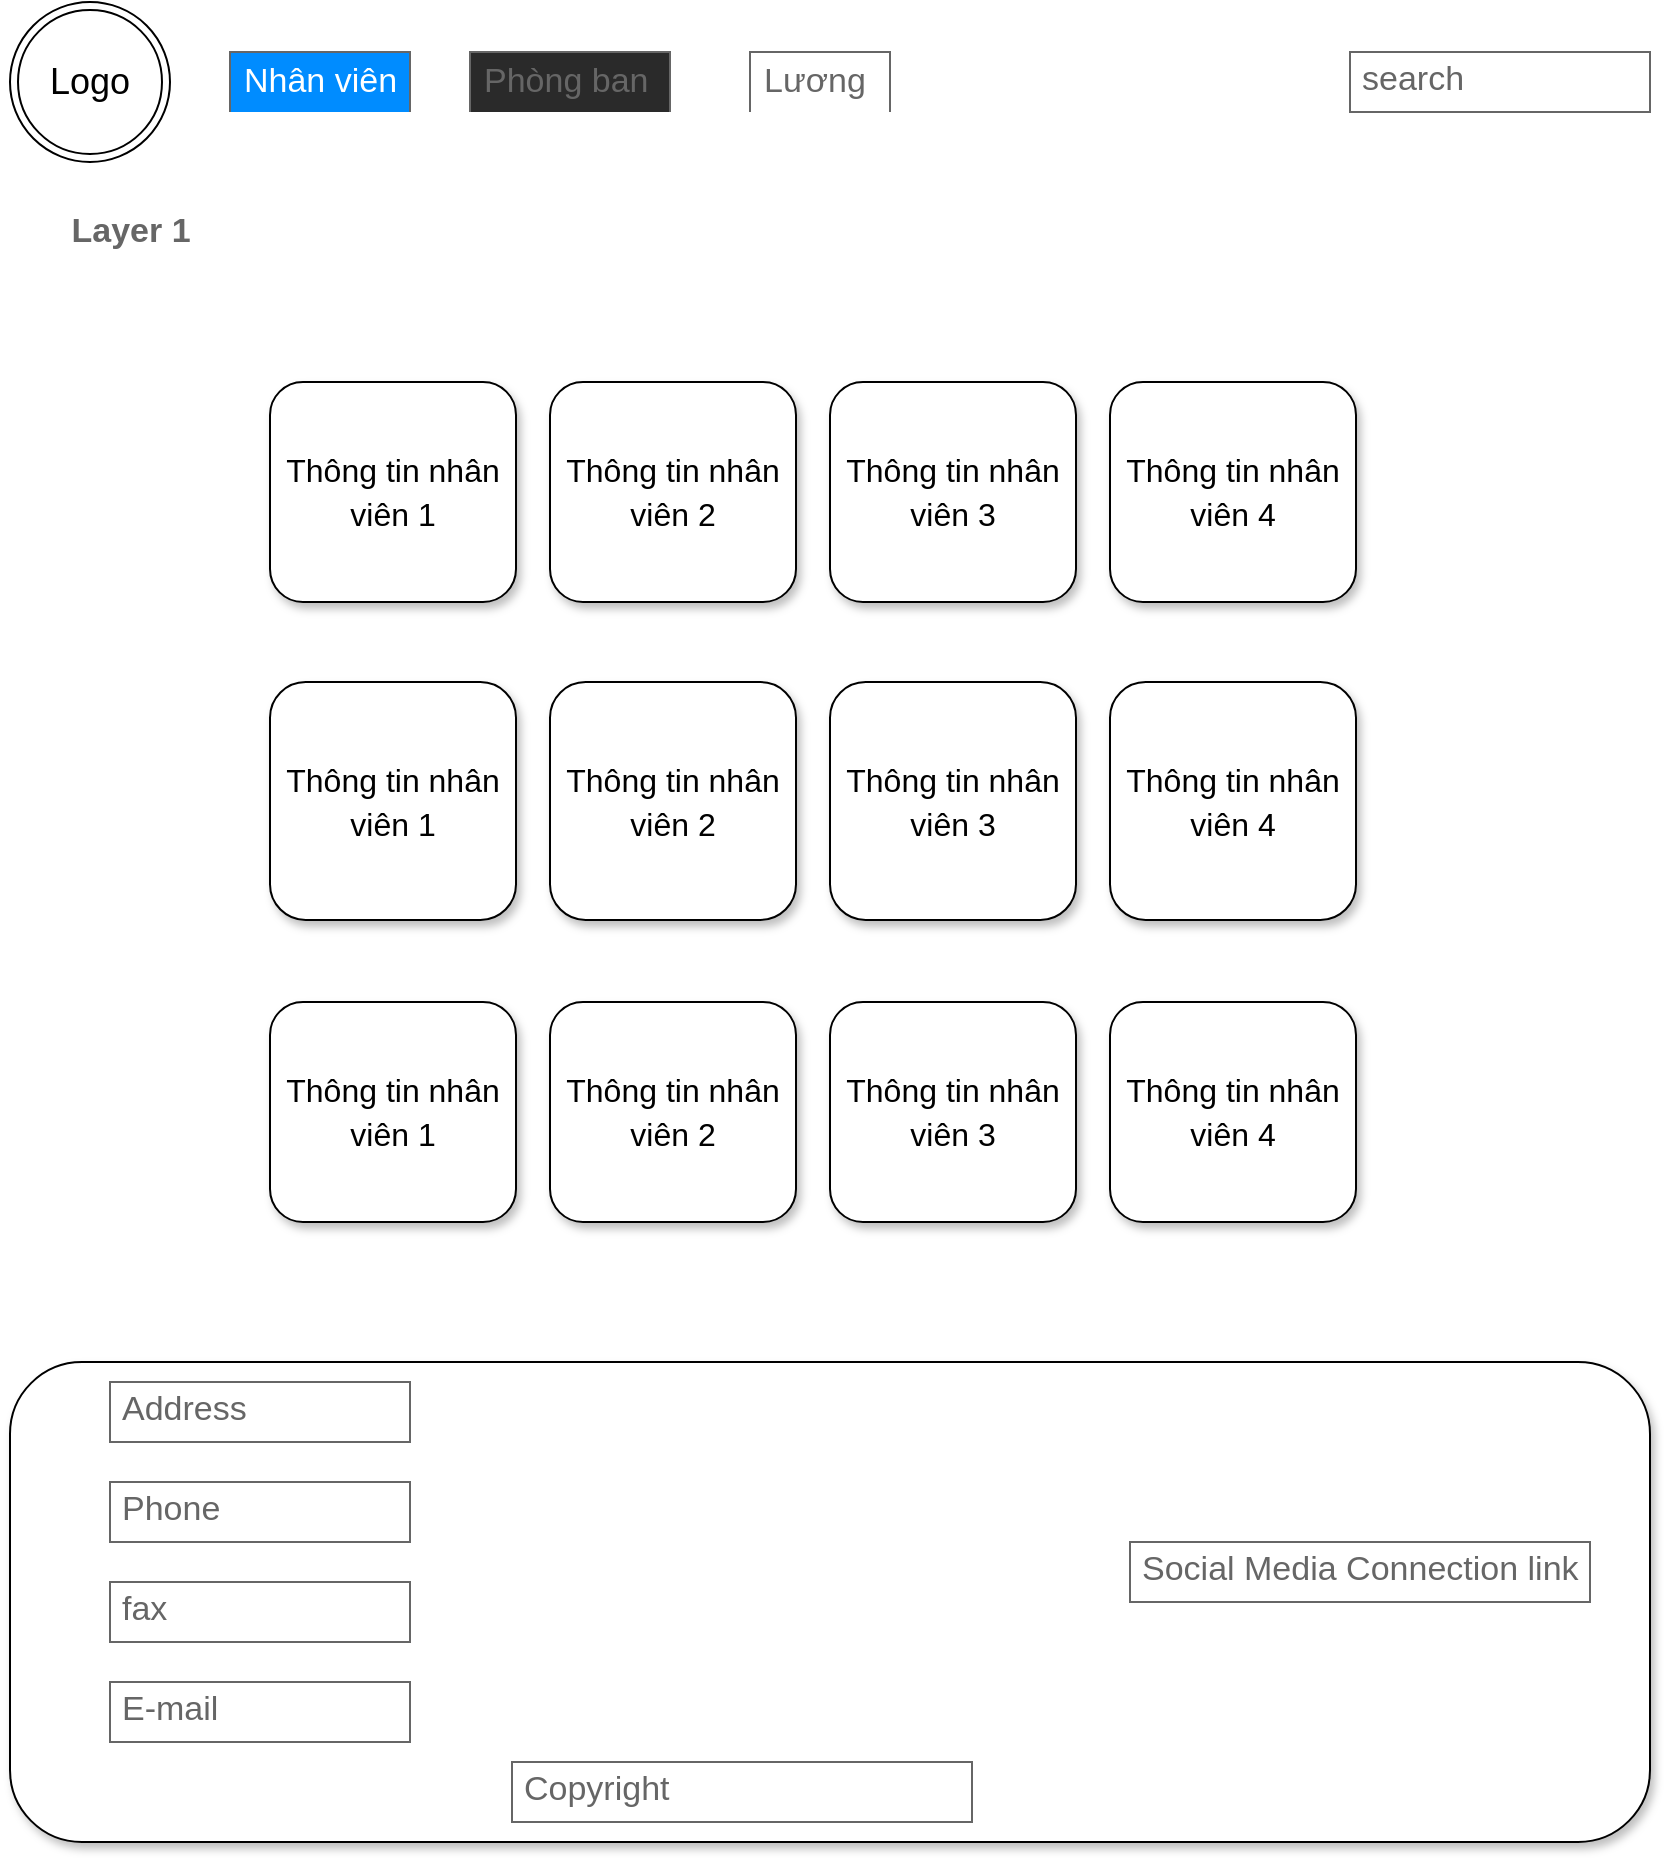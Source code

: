 <mxfile>
    <diagram id="IRkSX6X0YVcaBr5EC7AD" name="Page-1">
        <mxGraphModel dx="977" dy="470" grid="1" gridSize="10" guides="1" tooltips="1" connect="1" arrows="1" fold="1" page="1" pageScale="1" pageWidth="850" pageHeight="1100" math="0" shadow="0">
            <root>
                <mxCell id="0"/>
                <mxCell id="1" parent="0"/>
                <mxCell id="3" value="&lt;font style=&quot;font-size: 18px&quot;&gt;Logo&lt;/font&gt;" style="ellipse;shape=doubleEllipse;whiteSpace=wrap;html=1;aspect=fixed;" parent="1" vertex="1">
                    <mxGeometry x="20" y="30" width="80" height="80" as="geometry"/>
                </mxCell>
                <mxCell id="11" value="Layer 1" style="strokeWidth=1;shadow=0;dashed=0;align=center;html=1;shape=mxgraph.mockup.navigation.anchor;fontSize=17;fontColor=#666666;fontStyle=1;" parent="1" vertex="1">
                    <mxGeometry x="50" y="130" width="60" height="30" as="geometry"/>
                </mxCell>
                <mxCell id="18" value="search" style="strokeWidth=1;shadow=0;dashed=0;align=center;html=1;shape=mxgraph.mockup.text.textBox;fontColor=#666666;align=left;fontSize=17;spacingLeft=4;spacingTop=-3;strokeColor=#666666;mainText=" parent="1" vertex="1">
                    <mxGeometry x="690" y="55" width="150" height="30" as="geometry"/>
                </mxCell>
                <mxCell id="19" value="&lt;font size=&quot;3&quot;&gt;Thông tin nhân viên 1&lt;/font&gt;" style="rounded=1;whiteSpace=wrap;html=1;fontSize=18;shadow=1;" parent="1" vertex="1">
                    <mxGeometry x="150" y="220" width="123" height="110" as="geometry"/>
                </mxCell>
                <mxCell id="20" value="&lt;font size=&quot;3&quot;&gt;Thông tin nhân viên 2&lt;/font&gt;" style="rounded=1;whiteSpace=wrap;html=1;fontSize=18;shadow=1;" parent="1" vertex="1">
                    <mxGeometry x="290" y="220" width="123" height="110" as="geometry"/>
                </mxCell>
                <mxCell id="21" value="&lt;font size=&quot;3&quot;&gt;Thông tin nhân viên 3&lt;/font&gt;" style="rounded=1;whiteSpace=wrap;html=1;fontSize=18;shadow=1;" parent="1" vertex="1">
                    <mxGeometry x="430" y="220" width="123" height="110" as="geometry"/>
                </mxCell>
                <mxCell id="22" value="&lt;font size=&quot;3&quot;&gt;Thông tin nhân viên 4&lt;/font&gt;" style="rounded=1;whiteSpace=wrap;html=1;fontSize=18;shadow=1;" parent="1" vertex="1">
                    <mxGeometry x="570" y="220" width="123" height="110" as="geometry"/>
                </mxCell>
                <mxCell id="23" value="&lt;font size=&quot;3&quot;&gt;Thông tin nhân viên 1&lt;/font&gt;" style="rounded=1;whiteSpace=wrap;html=1;fontSize=18;shadow=1;" parent="1" vertex="1">
                    <mxGeometry x="150" y="370" width="123" height="119" as="geometry"/>
                </mxCell>
                <mxCell id="24" value="&lt;font size=&quot;3&quot;&gt;Thông tin nhân viên 2&lt;/font&gt;" style="rounded=1;whiteSpace=wrap;html=1;fontSize=18;shadow=1;" parent="1" vertex="1">
                    <mxGeometry x="290" y="370" width="123" height="119" as="geometry"/>
                </mxCell>
                <mxCell id="25" value="&lt;font size=&quot;3&quot;&gt;Thông tin nhân viên 3&lt;/font&gt;" style="rounded=1;whiteSpace=wrap;html=1;fontSize=18;shadow=1;" parent="1" vertex="1">
                    <mxGeometry x="430" y="370" width="123" height="119" as="geometry"/>
                </mxCell>
                <mxCell id="26" value="&lt;font size=&quot;3&quot;&gt;Thông tin nhân viên 4&lt;/font&gt;" style="rounded=1;whiteSpace=wrap;html=1;fontSize=18;shadow=1;" parent="1" vertex="1">
                    <mxGeometry x="570" y="370" width="123" height="119" as="geometry"/>
                </mxCell>
                <mxCell id="27" value="&lt;font size=&quot;3&quot;&gt;Thông tin nhân viên 1&lt;/font&gt;" style="rounded=1;whiteSpace=wrap;html=1;fontSize=18;shadow=1;" parent="1" vertex="1">
                    <mxGeometry x="150" y="530" width="123" height="110" as="geometry"/>
                </mxCell>
                <mxCell id="28" value="&lt;font size=&quot;3&quot;&gt;Thông tin nhân viên 2&lt;/font&gt;" style="rounded=1;whiteSpace=wrap;html=1;fontSize=18;shadow=1;" parent="1" vertex="1">
                    <mxGeometry x="290" y="530" width="123" height="110" as="geometry"/>
                </mxCell>
                <mxCell id="29" value="&lt;font size=&quot;3&quot;&gt;Thông tin nhân viên 3&lt;/font&gt;" style="rounded=1;whiteSpace=wrap;html=1;fontSize=18;shadow=1;" parent="1" vertex="1">
                    <mxGeometry x="430" y="530" width="123" height="110" as="geometry"/>
                </mxCell>
                <mxCell id="30" value="&lt;font size=&quot;3&quot;&gt;Thông tin nhân viên 4&lt;/font&gt;" style="rounded=1;whiteSpace=wrap;html=1;fontSize=18;shadow=1;" parent="1" vertex="1">
                    <mxGeometry x="570" y="530" width="123" height="110" as="geometry"/>
                </mxCell>
                <mxCell id="41" value="Nhân viên" style="strokeWidth=1;shadow=0;dashed=0;align=center;html=1;shape=mxgraph.mockup.forms.uRect;fontSize=17;fontColor=#FFFFFF;align=left;spacingLeft=5;strokeColor=#666666;fillColor=#008CFF;" vertex="1" parent="1">
                    <mxGeometry x="130" y="55" width="90" height="30" as="geometry"/>
                </mxCell>
                <mxCell id="42" value="Phòng ban" style="strokeWidth=1;shadow=0;dashed=0;align=center;html=1;shape=mxgraph.mockup.forms.uRect;fontSize=17;fontColor=#666666;align=left;spacingLeft=5;strokeColor=#666666;fillColor=#2A2A2A;" vertex="1" parent="1">
                    <mxGeometry x="250" y="55" width="100" height="30" as="geometry"/>
                </mxCell>
                <mxCell id="43" value="Lương" style="strokeWidth=1;shadow=0;dashed=0;align=center;html=1;shape=mxgraph.mockup.forms.uRect;fontSize=17;fontColor=#666666;align=left;spacingLeft=5;strokeColor=#666666;" vertex="1" parent="1">
                    <mxGeometry x="390" y="55" width="70" height="30" as="geometry"/>
                </mxCell>
                <mxCell id="44" value="" style="rounded=1;whiteSpace=wrap;html=1;shadow=1;align=left;" vertex="1" parent="1">
                    <mxGeometry x="20" y="710" width="820" height="240" as="geometry"/>
                </mxCell>
                <mxCell id="46" value="Address" style="strokeWidth=1;shadow=0;dashed=0;align=center;html=1;shape=mxgraph.mockup.text.textBox;fontColor=#666666;align=left;fontSize=17;spacingLeft=4;spacingTop=-3;strokeColor=#666666;mainText=" vertex="1" parent="1">
                    <mxGeometry x="70" y="720" width="150" height="30" as="geometry"/>
                </mxCell>
                <mxCell id="47" value="Phone" style="strokeWidth=1;shadow=0;dashed=0;align=center;html=1;shape=mxgraph.mockup.text.textBox;fontColor=#666666;align=left;fontSize=17;spacingLeft=4;spacingTop=-3;strokeColor=#666666;mainText=" vertex="1" parent="1">
                    <mxGeometry x="70" y="770" width="150" height="30" as="geometry"/>
                </mxCell>
                <mxCell id="48" value="fax" style="strokeWidth=1;shadow=0;dashed=0;align=center;html=1;shape=mxgraph.mockup.text.textBox;fontColor=#666666;align=left;fontSize=17;spacingLeft=4;spacingTop=-3;strokeColor=#666666;mainText=" vertex="1" parent="1">
                    <mxGeometry x="70" y="820" width="150" height="30" as="geometry"/>
                </mxCell>
                <mxCell id="49" value="E-mail" style="strokeWidth=1;shadow=0;dashed=0;align=center;html=1;shape=mxgraph.mockup.text.textBox;fontColor=#666666;align=left;fontSize=17;spacingLeft=4;spacingTop=-3;strokeColor=#666666;mainText=" vertex="1" parent="1">
                    <mxGeometry x="70" y="870" width="150" height="30" as="geometry"/>
                </mxCell>
                <mxCell id="50" value="Social Media Connection link" style="strokeWidth=1;shadow=0;dashed=0;align=center;html=1;shape=mxgraph.mockup.text.textBox;fontColor=#666666;align=left;fontSize=17;spacingLeft=4;spacingTop=-3;strokeColor=#666666;mainText=" vertex="1" parent="1">
                    <mxGeometry x="580" y="800" width="230" height="30" as="geometry"/>
                </mxCell>
                <mxCell id="51" value="Copyright" style="strokeWidth=1;shadow=0;dashed=0;align=center;html=1;shape=mxgraph.mockup.text.textBox;fontColor=#666666;align=left;fontSize=17;spacingLeft=4;spacingTop=-3;strokeColor=#666666;mainText=" vertex="1" parent="1">
                    <mxGeometry x="271" y="910" width="230" height="30" as="geometry"/>
                </mxCell>
            </root>
        </mxGraphModel>
    </diagram>
    <diagram id="MnFbvv2JnKAPpsol9NiM" name="Page-2">
        <mxGraphModel dx="977" dy="470" grid="1" gridSize="10" guides="1" tooltips="1" connect="1" arrows="1" fold="1" page="1" pageScale="1" pageWidth="850" pageHeight="1100" math="0" shadow="0">
            <root>
                <mxCell id="FQErNLxNo2twsm63ayQb-0"/>
                <mxCell id="FQErNLxNo2twsm63ayQb-1" parent="FQErNLxNo2twsm63ayQb-0"/>
                <mxCell id="3SDaobRahQC4BxRN5lst-0" value="&lt;font style=&quot;font-size: 18px&quot;&gt;Logo&lt;/font&gt;" style="ellipse;shape=doubleEllipse;whiteSpace=wrap;html=1;aspect=fixed;" vertex="1" parent="FQErNLxNo2twsm63ayQb-1">
                    <mxGeometry x="20" y="30" width="80" height="80" as="geometry"/>
                </mxCell>
                <mxCell id="3SDaobRahQC4BxRN5lst-8" value="search" style="strokeWidth=1;shadow=0;dashed=0;align=center;html=1;shape=mxgraph.mockup.text.textBox;fontColor=#666666;align=left;fontSize=17;spacingLeft=4;spacingTop=-3;strokeColor=#666666;mainText=" vertex="1" parent="FQErNLxNo2twsm63ayQb-1">
                    <mxGeometry x="680" y="55" width="150" height="30" as="geometry"/>
                </mxCell>
                <mxCell id="3SDaobRahQC4BxRN5lst-21" value="Nhân viên" style="strokeWidth=1;shadow=0;dashed=0;align=center;html=1;shape=mxgraph.mockup.forms.uRect;fontSize=17;fontColor=#666666;align=left;spacingLeft=5;strokeColor=#666666;" vertex="1" parent="FQErNLxNo2twsm63ayQb-1">
                    <mxGeometry x="130" y="55" width="90" height="30" as="geometry"/>
                </mxCell>
                <mxCell id="3SDaobRahQC4BxRN5lst-22" value="Phòng ban" style="strokeWidth=1;shadow=0;dashed=0;align=center;html=1;shape=mxgraph.mockup.forms.uRect;fontSize=17;fontColor=#ffffff;align=left;spacingLeft=5;strokeColor=#008cff;fillColor=#008CFF;" vertex="1" parent="FQErNLxNo2twsm63ayQb-1">
                    <mxGeometry x="250" y="55" width="100" height="30" as="geometry"/>
                </mxCell>
                <mxCell id="3SDaobRahQC4BxRN5lst-23" value="Lương" style="strokeWidth=1;shadow=0;dashed=0;align=center;html=1;shape=mxgraph.mockup.forms.uRect;fontSize=17;fontColor=#666666;align=left;spacingLeft=5;strokeColor=#666666;" vertex="1" parent="FQErNLxNo2twsm63ayQb-1">
                    <mxGeometry x="390" y="55" width="70" height="30" as="geometry"/>
                </mxCell>
                <mxCell id="3SDaobRahQC4BxRN5lst-24" value="" style="rounded=1;whiteSpace=wrap;html=1;shadow=1;align=left;" vertex="1" parent="FQErNLxNo2twsm63ayQb-1">
                    <mxGeometry x="20" y="490" width="820" height="240" as="geometry"/>
                </mxCell>
                <mxCell id="3SDaobRahQC4BxRN5lst-25" value="Address" style="strokeWidth=1;shadow=0;dashed=0;align=center;html=1;shape=mxgraph.mockup.text.textBox;fontColor=#666666;align=left;fontSize=17;spacingLeft=4;spacingTop=-3;strokeColor=#666666;mainText=" vertex="1" parent="FQErNLxNo2twsm63ayQb-1">
                    <mxGeometry x="70" y="500" width="150" height="30" as="geometry"/>
                </mxCell>
                <mxCell id="3SDaobRahQC4BxRN5lst-26" value="Phone" style="strokeWidth=1;shadow=0;dashed=0;align=center;html=1;shape=mxgraph.mockup.text.textBox;fontColor=#666666;align=left;fontSize=17;spacingLeft=4;spacingTop=-3;strokeColor=#666666;mainText=" vertex="1" parent="FQErNLxNo2twsm63ayQb-1">
                    <mxGeometry x="70" y="550" width="150" height="30" as="geometry"/>
                </mxCell>
                <mxCell id="3SDaobRahQC4BxRN5lst-27" value="fax" style="strokeWidth=1;shadow=0;dashed=0;align=center;html=1;shape=mxgraph.mockup.text.textBox;fontColor=#666666;align=left;fontSize=17;spacingLeft=4;spacingTop=-3;strokeColor=#666666;mainText=" vertex="1" parent="FQErNLxNo2twsm63ayQb-1">
                    <mxGeometry x="70" y="600" width="150" height="30" as="geometry"/>
                </mxCell>
                <mxCell id="3SDaobRahQC4BxRN5lst-28" value="E-mail" style="strokeWidth=1;shadow=0;dashed=0;align=center;html=1;shape=mxgraph.mockup.text.textBox;fontColor=#666666;align=left;fontSize=17;spacingLeft=4;spacingTop=-3;strokeColor=#666666;mainText=" vertex="1" parent="FQErNLxNo2twsm63ayQb-1">
                    <mxGeometry x="70" y="650" width="150" height="30" as="geometry"/>
                </mxCell>
                <mxCell id="3SDaobRahQC4BxRN5lst-29" value="Social Media Connection link" style="strokeWidth=1;shadow=0;dashed=0;align=center;html=1;shape=mxgraph.mockup.text.textBox;fontColor=#666666;align=left;fontSize=17;spacingLeft=4;spacingTop=-3;strokeColor=#666666;mainText=" vertex="1" parent="FQErNLxNo2twsm63ayQb-1">
                    <mxGeometry x="550" y="580" width="230" height="30" as="geometry"/>
                </mxCell>
                <mxCell id="3SDaobRahQC4BxRN5lst-30" value="Copyright" style="strokeWidth=1;shadow=0;dashed=0;align=center;html=1;shape=mxgraph.mockup.text.textBox;fontColor=#666666;align=left;fontSize=17;spacingLeft=4;spacingTop=-3;strokeColor=#666666;mainText=" vertex="1" parent="FQErNLxNo2twsm63ayQb-1">
                    <mxGeometry x="261" y="690" width="230" height="30" as="geometry"/>
                </mxCell>
                <mxCell id="3SDaobRahQC4BxRN5lst-31" value="" style="rounded=0;whiteSpace=wrap;html=1;shadow=1;" vertex="1" parent="FQErNLxNo2twsm63ayQb-1">
                    <mxGeometry x="20" y="190" width="264" height="100" as="geometry"/>
                </mxCell>
                <mxCell id="3SDaobRahQC4BxRN5lst-32" value="" style="rounded=0;whiteSpace=wrap;html=1;shadow=1;" vertex="1" parent="FQErNLxNo2twsm63ayQb-1">
                    <mxGeometry x="300" y="190" width="264" height="100" as="geometry"/>
                </mxCell>
                <mxCell id="3SDaobRahQC4BxRN5lst-33" value="" style="rounded=0;whiteSpace=wrap;html=1;shadow=1;" vertex="1" parent="FQErNLxNo2twsm63ayQb-1">
                    <mxGeometry x="580" y="190" width="264" height="100" as="geometry"/>
                </mxCell>
                <mxCell id="3SDaobRahQC4BxRN5lst-34" value="" style="rounded=0;whiteSpace=wrap;html=1;shadow=1;" vertex="1" parent="FQErNLxNo2twsm63ayQb-1">
                    <mxGeometry x="20" y="320" width="264" height="100" as="geometry"/>
                </mxCell>
                <mxCell id="3SDaobRahQC4BxRN5lst-35" value="" style="rounded=0;whiteSpace=wrap;html=1;shadow=1;" vertex="1" parent="FQErNLxNo2twsm63ayQb-1">
                    <mxGeometry x="300" y="320" width="264" height="100" as="geometry"/>
                </mxCell>
                <mxCell id="3SDaobRahQC4BxRN5lst-36" value="Phòng Ban 1" style="strokeWidth=1;shadow=0;dashed=0;align=center;html=1;shape=mxgraph.mockup.text.textBox;fontColor=#666666;align=left;fontSize=17;spacingLeft=4;spacingTop=-3;strokeColor=#666666;mainText=" vertex="1" parent="FQErNLxNo2twsm63ayQb-1">
                    <mxGeometry x="30" y="200" width="150" height="30" as="geometry"/>
                </mxCell>
                <mxCell id="3SDaobRahQC4BxRN5lst-37" value="số lượng nhân viên" style="strokeWidth=1;shadow=0;dashed=0;align=center;html=1;shape=mxgraph.mockup.text.textBox;fontColor=#666666;align=left;fontSize=17;spacingLeft=4;spacingTop=-3;strokeColor=#666666;mainText=" vertex="1" parent="FQErNLxNo2twsm63ayQb-1">
                    <mxGeometry x="120" y="260" width="157" height="20" as="geometry"/>
                </mxCell>
                <mxCell id="3SDaobRahQC4BxRN5lst-38" value="Phòng Ban 2" style="strokeWidth=1;shadow=0;dashed=0;align=center;html=1;shape=mxgraph.mockup.text.textBox;fontColor=#666666;align=left;fontSize=17;spacingLeft=4;spacingTop=-3;strokeColor=#666666;mainText=" vertex="1" parent="FQErNLxNo2twsm63ayQb-1">
                    <mxGeometry x="310" y="200" width="150" height="30" as="geometry"/>
                </mxCell>
                <mxCell id="3SDaobRahQC4BxRN5lst-39" value="số lượng nhân viên" style="strokeWidth=1;shadow=0;dashed=0;align=center;html=1;shape=mxgraph.mockup.text.textBox;fontColor=#666666;align=left;fontSize=17;spacingLeft=4;spacingTop=-3;strokeColor=#666666;mainText=" vertex="1" parent="FQErNLxNo2twsm63ayQb-1">
                    <mxGeometry x="400" y="260" width="157" height="20" as="geometry"/>
                </mxCell>
                <mxCell id="3SDaobRahQC4BxRN5lst-40" value="Phòng Ban 3" style="strokeWidth=1;shadow=0;dashed=0;align=center;html=1;shape=mxgraph.mockup.text.textBox;fontColor=#666666;align=left;fontSize=17;spacingLeft=4;spacingTop=-3;strokeColor=#666666;mainText=" vertex="1" parent="FQErNLxNo2twsm63ayQb-1">
                    <mxGeometry x="590" y="200" width="150" height="30" as="geometry"/>
                </mxCell>
                <mxCell id="3SDaobRahQC4BxRN5lst-41" value="số lượng nhân viên" style="strokeWidth=1;shadow=0;dashed=0;align=center;html=1;shape=mxgraph.mockup.text.textBox;fontColor=#666666;align=left;fontSize=17;spacingLeft=4;spacingTop=-3;strokeColor=#666666;mainText=" vertex="1" parent="FQErNLxNo2twsm63ayQb-1">
                    <mxGeometry x="680" y="260" width="157" height="20" as="geometry"/>
                </mxCell>
                <mxCell id="3SDaobRahQC4BxRN5lst-42" value="Phòng Ban 4" style="strokeWidth=1;shadow=0;dashed=0;align=center;html=1;shape=mxgraph.mockup.text.textBox;fontColor=#666666;align=left;fontSize=17;spacingLeft=4;spacingTop=-3;strokeColor=#666666;mainText=" vertex="1" parent="FQErNLxNo2twsm63ayQb-1">
                    <mxGeometry x="30" y="330" width="150" height="30" as="geometry"/>
                </mxCell>
                <mxCell id="3SDaobRahQC4BxRN5lst-43" value="số lượng nhân viên" style="strokeWidth=1;shadow=0;dashed=0;align=center;html=1;shape=mxgraph.mockup.text.textBox;fontColor=#666666;align=left;fontSize=17;spacingLeft=4;spacingTop=-3;strokeColor=#666666;mainText=" vertex="1" parent="FQErNLxNo2twsm63ayQb-1">
                    <mxGeometry x="120" y="390" width="157" height="20" as="geometry"/>
                </mxCell>
                <mxCell id="3SDaobRahQC4BxRN5lst-44" value="Phòng Ban 5" style="strokeWidth=1;shadow=0;dashed=0;align=center;html=1;shape=mxgraph.mockup.text.textBox;fontColor=#666666;align=left;fontSize=17;spacingLeft=4;spacingTop=-3;strokeColor=#666666;mainText=" vertex="1" parent="FQErNLxNo2twsm63ayQb-1">
                    <mxGeometry x="310" y="330" width="150" height="30" as="geometry"/>
                </mxCell>
                <mxCell id="3SDaobRahQC4BxRN5lst-45" value="số lượng nhân viên" style="strokeWidth=1;shadow=0;dashed=0;align=center;html=1;shape=mxgraph.mockup.text.textBox;fontColor=#666666;align=left;fontSize=17;spacingLeft=4;spacingTop=-3;strokeColor=#666666;mainText=" vertex="1" parent="FQErNLxNo2twsm63ayQb-1">
                    <mxGeometry x="400" y="390" width="157" height="20" as="geometry"/>
                </mxCell>
            </root>
        </mxGraphModel>
    </diagram>
    <diagram id="wrO1b1brL6sHxW8nKKyQ" name="Page-3">
        <mxGraphModel dx="977" dy="470" grid="1" gridSize="10" guides="1" tooltips="1" connect="1" arrows="1" fold="1" page="1" pageScale="1" pageWidth="850" pageHeight="1100" math="0" shadow="0">
            <root>
                <mxCell id="JEeqjWMLO5QnLcT2el9e-0"/>
                <mxCell id="JEeqjWMLO5QnLcT2el9e-1" parent="JEeqjWMLO5QnLcT2el9e-0"/>
                <mxCell id="NixI-MegJ4piUHiEKuno-0" value="&lt;font style=&quot;font-size: 18px&quot;&gt;Logo&lt;/font&gt;" style="ellipse;shape=doubleEllipse;whiteSpace=wrap;html=1;aspect=fixed;" vertex="1" parent="JEeqjWMLO5QnLcT2el9e-1">
                    <mxGeometry x="20" y="30" width="80" height="80" as="geometry"/>
                </mxCell>
                <mxCell id="NixI-MegJ4piUHiEKuno-1" value="search" style="strokeWidth=1;shadow=0;dashed=0;align=center;html=1;shape=mxgraph.mockup.text.textBox;fontColor=#666666;align=left;fontSize=17;spacingLeft=4;spacingTop=-3;strokeColor=#666666;mainText=" vertex="1" parent="JEeqjWMLO5QnLcT2el9e-1">
                    <mxGeometry x="680" y="55" width="150" height="30" as="geometry"/>
                </mxCell>
                <mxCell id="NixI-MegJ4piUHiEKuno-2" value="Nhân viên" style="strokeWidth=1;shadow=0;dashed=0;align=center;html=1;shape=mxgraph.mockup.forms.uRect;fontSize=17;fontColor=#666666;align=left;spacingLeft=5;strokeColor=#666666;fillColor=#2A2A2A;" vertex="1" parent="JEeqjWMLO5QnLcT2el9e-1">
                    <mxGeometry x="130" y="55" width="90" height="30" as="geometry"/>
                </mxCell>
                <mxCell id="NixI-MegJ4piUHiEKuno-3" value="Phòng ban" style="strokeWidth=1;shadow=0;dashed=0;align=center;html=1;shape=mxgraph.mockup.forms.uRect;fontSize=17;fontColor=#666666;align=left;spacingLeft=5;strokeColor=#666666;fillColor=#2A2A2A;" vertex="1" parent="JEeqjWMLO5QnLcT2el9e-1">
                    <mxGeometry x="250" y="55" width="100" height="30" as="geometry"/>
                </mxCell>
                <mxCell id="NixI-MegJ4piUHiEKuno-4" value="Lương" style="strokeWidth=1;shadow=0;dashed=0;align=center;html=1;shape=mxgraph.mockup.forms.uRect;fontSize=17;fontColor=#FFFFFF;align=left;spacingLeft=5;strokeColor=#666666;fillColor=#008CFF;" vertex="1" parent="JEeqjWMLO5QnLcT2el9e-1">
                    <mxGeometry x="390" y="55" width="70" height="30" as="geometry"/>
                </mxCell>
                <mxCell id="NixI-MegJ4piUHiEKuno-5" value="" style="rounded=1;whiteSpace=wrap;html=1;shadow=1;align=left;" vertex="1" parent="JEeqjWMLO5QnLcT2el9e-1">
                    <mxGeometry x="20" y="850" width="820" height="240" as="geometry"/>
                </mxCell>
                <mxCell id="NixI-MegJ4piUHiEKuno-6" value="Address" style="strokeWidth=1;shadow=0;dashed=0;align=center;html=1;shape=mxgraph.mockup.text.textBox;fontColor=#666666;align=left;fontSize=17;spacingLeft=4;spacingTop=-3;strokeColor=#666666;mainText=" vertex="1" parent="JEeqjWMLO5QnLcT2el9e-1">
                    <mxGeometry x="70" y="860" width="150" height="30" as="geometry"/>
                </mxCell>
                <mxCell id="NixI-MegJ4piUHiEKuno-7" value="Phone" style="strokeWidth=1;shadow=0;dashed=0;align=center;html=1;shape=mxgraph.mockup.text.textBox;fontColor=#666666;align=left;fontSize=17;spacingLeft=4;spacingTop=-3;strokeColor=#666666;mainText=" vertex="1" parent="JEeqjWMLO5QnLcT2el9e-1">
                    <mxGeometry x="70" y="910" width="150" height="30" as="geometry"/>
                </mxCell>
                <mxCell id="NixI-MegJ4piUHiEKuno-8" value="fax" style="strokeWidth=1;shadow=0;dashed=0;align=center;html=1;shape=mxgraph.mockup.text.textBox;fontColor=#666666;align=left;fontSize=17;spacingLeft=4;spacingTop=-3;strokeColor=#666666;mainText=" vertex="1" parent="JEeqjWMLO5QnLcT2el9e-1">
                    <mxGeometry x="70" y="960" width="150" height="30" as="geometry"/>
                </mxCell>
                <mxCell id="NixI-MegJ4piUHiEKuno-9" value="E-mail" style="strokeWidth=1;shadow=0;dashed=0;align=center;html=1;shape=mxgraph.mockup.text.textBox;fontColor=#666666;align=left;fontSize=17;spacingLeft=4;spacingTop=-3;strokeColor=#666666;mainText=" vertex="1" parent="JEeqjWMLO5QnLcT2el9e-1">
                    <mxGeometry x="70" y="1010" width="150" height="30" as="geometry"/>
                </mxCell>
                <mxCell id="NixI-MegJ4piUHiEKuno-10" value="Social Media Connection link" style="strokeWidth=1;shadow=0;dashed=0;align=center;html=1;shape=mxgraph.mockup.text.textBox;fontColor=#666666;align=left;fontSize=17;spacingLeft=4;spacingTop=-3;strokeColor=#666666;mainText=" vertex="1" parent="JEeqjWMLO5QnLcT2el9e-1">
                    <mxGeometry x="550" y="940" width="230" height="30" as="geometry"/>
                </mxCell>
                <mxCell id="NixI-MegJ4piUHiEKuno-11" value="Copyright" style="strokeWidth=1;shadow=0;dashed=0;align=center;html=1;shape=mxgraph.mockup.text.textBox;fontColor=#666666;align=left;fontSize=17;spacingLeft=4;spacingTop=-3;strokeColor=#666666;mainText=" vertex="1" parent="JEeqjWMLO5QnLcT2el9e-1">
                    <mxGeometry x="261" y="1050" width="230" height="30" as="geometry"/>
                </mxCell>
                <mxCell id="NixI-MegJ4piUHiEKuno-29" value="" style="rounded=0;whiteSpace=wrap;html=1;shadow=1;fontColor=#FFFFFF;strokeColor=#FFFFFF;fillColor=none;" vertex="1" parent="JEeqjWMLO5QnLcT2el9e-1">
                    <mxGeometry x="60" y="190" width="220" height="280" as="geometry"/>
                </mxCell>
                <mxCell id="NixI-MegJ4piUHiEKuno-30" value="Tên NV 1" style="strokeWidth=1;shadow=0;dashed=0;align=center;html=1;shape=mxgraph.mockup.text.textBox;fontColor=#FFFFFF;align=left;fontSize=17;spacingLeft=4;spacingTop=-3;strokeColor=#666666;mainText=;fillColor=none;" vertex="1" parent="JEeqjWMLO5QnLcT2el9e-1">
                    <mxGeometry x="100" y="210" width="150" height="30" as="geometry"/>
                </mxCell>
                <mxCell id="NixI-MegJ4piUHiEKuno-31" value="Mã NV" style="strokeWidth=1;shadow=0;dashed=0;align=center;html=1;shape=mxgraph.mockup.text.textBox;fontColor=#FFFFFF;align=left;fontSize=17;spacingLeft=4;spacingTop=-3;strokeColor=#666666;mainText=;fillColor=none;" vertex="1" parent="JEeqjWMLO5QnLcT2el9e-1">
                    <mxGeometry x="100" y="260" width="150" height="30" as="geometry"/>
                </mxCell>
                <mxCell id="NixI-MegJ4piUHiEKuno-32" value="hệ số lương" style="strokeWidth=1;shadow=0;dashed=0;align=center;html=1;shape=mxgraph.mockup.text.textBox;fontColor=#FFFFFF;align=left;fontSize=17;spacingLeft=4;spacingTop=-3;strokeColor=#666666;mainText=;fillColor=none;" vertex="1" parent="JEeqjWMLO5QnLcT2el9e-1">
                    <mxGeometry x="100" y="310" width="150" height="30" as="geometry"/>
                </mxCell>
                <mxCell id="NixI-MegJ4piUHiEKuno-33" value="số giờ làm thêm" style="strokeWidth=1;shadow=0;dashed=0;align=center;html=1;shape=mxgraph.mockup.text.textBox;fontColor=#FFFFFF;align=left;fontSize=17;spacingLeft=4;spacingTop=-3;strokeColor=#666666;mainText=;fillColor=none;" vertex="1" parent="JEeqjWMLO5QnLcT2el9e-1">
                    <mxGeometry x="100" y="360" width="150" height="30" as="geometry"/>
                </mxCell>
                <mxCell id="NixI-MegJ4piUHiEKuno-34" value="" style="verticalLabelPosition=bottom;shadow=0;dashed=0;align=center;html=1;verticalAlign=top;strokeWidth=1;shape=mxgraph.mockup.markup.line;strokeColor=#999999;fontColor=#FFFFFF;fillColor=none;" vertex="1" parent="JEeqjWMLO5QnLcT2el9e-1">
                    <mxGeometry x="60" y="410" width="220" height="20" as="geometry"/>
                </mxCell>
                <mxCell id="NixI-MegJ4piUHiEKuno-35" value="Lương" style="strokeWidth=1;shadow=0;dashed=0;align=center;html=1;shape=mxgraph.mockup.text.textBox;fontColor=#FFFFFF;align=left;fontSize=17;spacingLeft=4;spacingTop=-3;strokeColor=#666666;mainText=;fillColor=none;" vertex="1" parent="JEeqjWMLO5QnLcT2el9e-1">
                    <mxGeometry x="100" y="430" width="150" height="30" as="geometry"/>
                </mxCell>
                <mxCell id="NixI-MegJ4piUHiEKuno-36" value="" style="rounded=0;whiteSpace=wrap;html=1;shadow=1;fontColor=#FFFFFF;strokeColor=#FFFFFF;fillColor=none;" vertex="1" parent="JEeqjWMLO5QnLcT2el9e-1">
                    <mxGeometry x="320" y="190" width="220" height="280" as="geometry"/>
                </mxCell>
                <mxCell id="NixI-MegJ4piUHiEKuno-37" value="Tên NV 1" style="strokeWidth=1;shadow=0;dashed=0;align=center;html=1;shape=mxgraph.mockup.text.textBox;fontColor=#FFFFFF;align=left;fontSize=17;spacingLeft=4;spacingTop=-3;strokeColor=#666666;mainText=;fillColor=none;" vertex="1" parent="JEeqjWMLO5QnLcT2el9e-1">
                    <mxGeometry x="360" y="210" width="150" height="30" as="geometry"/>
                </mxCell>
                <mxCell id="NixI-MegJ4piUHiEKuno-38" value="Mã NV" style="strokeWidth=1;shadow=0;dashed=0;align=center;html=1;shape=mxgraph.mockup.text.textBox;fontColor=#FFFFFF;align=left;fontSize=17;spacingLeft=4;spacingTop=-3;strokeColor=#666666;mainText=;fillColor=none;" vertex="1" parent="JEeqjWMLO5QnLcT2el9e-1">
                    <mxGeometry x="360" y="260" width="150" height="30" as="geometry"/>
                </mxCell>
                <mxCell id="NixI-MegJ4piUHiEKuno-39" value="hệ số lương" style="strokeWidth=1;shadow=0;dashed=0;align=center;html=1;shape=mxgraph.mockup.text.textBox;fontColor=#FFFFFF;align=left;fontSize=17;spacingLeft=4;spacingTop=-3;strokeColor=#666666;mainText=;fillColor=none;" vertex="1" parent="JEeqjWMLO5QnLcT2el9e-1">
                    <mxGeometry x="360" y="310" width="150" height="30" as="geometry"/>
                </mxCell>
                <mxCell id="NixI-MegJ4piUHiEKuno-40" value="số giờ làm thêm" style="strokeWidth=1;shadow=0;dashed=0;align=center;html=1;shape=mxgraph.mockup.text.textBox;fontColor=#FFFFFF;align=left;fontSize=17;spacingLeft=4;spacingTop=-3;strokeColor=#666666;mainText=;fillColor=none;" vertex="1" parent="JEeqjWMLO5QnLcT2el9e-1">
                    <mxGeometry x="360" y="360" width="150" height="30" as="geometry"/>
                </mxCell>
                <mxCell id="NixI-MegJ4piUHiEKuno-41" value="" style="verticalLabelPosition=bottom;shadow=0;dashed=0;align=center;html=1;verticalAlign=top;strokeWidth=1;shape=mxgraph.mockup.markup.line;strokeColor=#999999;fontColor=#FFFFFF;fillColor=none;" vertex="1" parent="JEeqjWMLO5QnLcT2el9e-1">
                    <mxGeometry x="320" y="410" width="220" height="20" as="geometry"/>
                </mxCell>
                <mxCell id="NixI-MegJ4piUHiEKuno-42" value="Lương" style="strokeWidth=1;shadow=0;dashed=0;align=center;html=1;shape=mxgraph.mockup.text.textBox;fontColor=#FFFFFF;align=left;fontSize=17;spacingLeft=4;spacingTop=-3;strokeColor=#666666;mainText=;fillColor=none;" vertex="1" parent="JEeqjWMLO5QnLcT2el9e-1">
                    <mxGeometry x="360" y="430" width="150" height="30" as="geometry"/>
                </mxCell>
                <mxCell id="NixI-MegJ4piUHiEKuno-43" value="" style="rounded=0;whiteSpace=wrap;html=1;shadow=1;fontColor=#FFFFFF;strokeColor=#FFFFFF;fillColor=none;" vertex="1" parent="JEeqjWMLO5QnLcT2el9e-1">
                    <mxGeometry x="580" y="190" width="220" height="280" as="geometry"/>
                </mxCell>
                <mxCell id="NixI-MegJ4piUHiEKuno-44" value="Tên NV 1" style="strokeWidth=1;shadow=0;dashed=0;align=center;html=1;shape=mxgraph.mockup.text.textBox;fontColor=#FFFFFF;align=left;fontSize=17;spacingLeft=4;spacingTop=-3;strokeColor=#666666;mainText=;fillColor=none;" vertex="1" parent="JEeqjWMLO5QnLcT2el9e-1">
                    <mxGeometry x="620" y="210" width="150" height="30" as="geometry"/>
                </mxCell>
                <mxCell id="NixI-MegJ4piUHiEKuno-45" value="Mã NV" style="strokeWidth=1;shadow=0;dashed=0;align=center;html=1;shape=mxgraph.mockup.text.textBox;fontColor=#FFFFFF;align=left;fontSize=17;spacingLeft=4;spacingTop=-3;strokeColor=#666666;mainText=;fillColor=none;" vertex="1" parent="JEeqjWMLO5QnLcT2el9e-1">
                    <mxGeometry x="620" y="260" width="150" height="30" as="geometry"/>
                </mxCell>
                <mxCell id="NixI-MegJ4piUHiEKuno-46" value="hệ số lương" style="strokeWidth=1;shadow=0;dashed=0;align=center;html=1;shape=mxgraph.mockup.text.textBox;fontColor=#FFFFFF;align=left;fontSize=17;spacingLeft=4;spacingTop=-3;strokeColor=#666666;mainText=;fillColor=none;" vertex="1" parent="JEeqjWMLO5QnLcT2el9e-1">
                    <mxGeometry x="620" y="310" width="150" height="30" as="geometry"/>
                </mxCell>
                <mxCell id="NixI-MegJ4piUHiEKuno-47" value="số giờ làm thêm" style="strokeWidth=1;shadow=0;dashed=0;align=center;html=1;shape=mxgraph.mockup.text.textBox;fontColor=#FFFFFF;align=left;fontSize=17;spacingLeft=4;spacingTop=-3;strokeColor=#666666;mainText=;fillColor=none;" vertex="1" parent="JEeqjWMLO5QnLcT2el9e-1">
                    <mxGeometry x="620" y="360" width="150" height="30" as="geometry"/>
                </mxCell>
                <mxCell id="NixI-MegJ4piUHiEKuno-48" value="" style="verticalLabelPosition=bottom;shadow=0;dashed=0;align=center;html=1;verticalAlign=top;strokeWidth=1;shape=mxgraph.mockup.markup.line;strokeColor=#999999;fontColor=#FFFFFF;fillColor=none;" vertex="1" parent="JEeqjWMLO5QnLcT2el9e-1">
                    <mxGeometry x="580" y="410" width="220" height="20" as="geometry"/>
                </mxCell>
                <mxCell id="NixI-MegJ4piUHiEKuno-49" value="Lương" style="strokeWidth=1;shadow=0;dashed=0;align=center;html=1;shape=mxgraph.mockup.text.textBox;fontColor=#FFFFFF;align=left;fontSize=17;spacingLeft=4;spacingTop=-3;strokeColor=#666666;mainText=;fillColor=none;" vertex="1" parent="JEeqjWMLO5QnLcT2el9e-1">
                    <mxGeometry x="620" y="430" width="150" height="30" as="geometry"/>
                </mxCell>
                <mxCell id="NixI-MegJ4piUHiEKuno-50" value="" style="rounded=0;whiteSpace=wrap;html=1;shadow=1;fontColor=#FFFFFF;strokeColor=#FFFFFF;fillColor=none;" vertex="1" parent="JEeqjWMLO5QnLcT2el9e-1">
                    <mxGeometry x="60" y="510" width="220" height="280" as="geometry"/>
                </mxCell>
                <mxCell id="NixI-MegJ4piUHiEKuno-51" value="Tên NV 1" style="strokeWidth=1;shadow=0;dashed=0;align=center;html=1;shape=mxgraph.mockup.text.textBox;fontColor=#FFFFFF;align=left;fontSize=17;spacingLeft=4;spacingTop=-3;strokeColor=#666666;mainText=;fillColor=none;" vertex="1" parent="JEeqjWMLO5QnLcT2el9e-1">
                    <mxGeometry x="100" y="530" width="150" height="30" as="geometry"/>
                </mxCell>
                <mxCell id="NixI-MegJ4piUHiEKuno-52" value="Mã NV" style="strokeWidth=1;shadow=0;dashed=0;align=center;html=1;shape=mxgraph.mockup.text.textBox;fontColor=#FFFFFF;align=left;fontSize=17;spacingLeft=4;spacingTop=-3;strokeColor=#666666;mainText=;fillColor=none;" vertex="1" parent="JEeqjWMLO5QnLcT2el9e-1">
                    <mxGeometry x="100" y="580" width="150" height="30" as="geometry"/>
                </mxCell>
                <mxCell id="NixI-MegJ4piUHiEKuno-53" value="hệ số lương" style="strokeWidth=1;shadow=0;dashed=0;align=center;html=1;shape=mxgraph.mockup.text.textBox;fontColor=#FFFFFF;align=left;fontSize=17;spacingLeft=4;spacingTop=-3;strokeColor=#666666;mainText=;fillColor=none;" vertex="1" parent="JEeqjWMLO5QnLcT2el9e-1">
                    <mxGeometry x="100" y="630" width="150" height="30" as="geometry"/>
                </mxCell>
                <mxCell id="NixI-MegJ4piUHiEKuno-54" value="số giờ làm thêm" style="strokeWidth=1;shadow=0;dashed=0;align=center;html=1;shape=mxgraph.mockup.text.textBox;fontColor=#FFFFFF;align=left;fontSize=17;spacingLeft=4;spacingTop=-3;strokeColor=#666666;mainText=;fillColor=none;" vertex="1" parent="JEeqjWMLO5QnLcT2el9e-1">
                    <mxGeometry x="100" y="680" width="150" height="30" as="geometry"/>
                </mxCell>
                <mxCell id="NixI-MegJ4piUHiEKuno-55" value="" style="verticalLabelPosition=bottom;shadow=0;dashed=0;align=center;html=1;verticalAlign=top;strokeWidth=1;shape=mxgraph.mockup.markup.line;strokeColor=#999999;fontColor=#FFFFFF;fillColor=none;" vertex="1" parent="JEeqjWMLO5QnLcT2el9e-1">
                    <mxGeometry x="60" y="730" width="220" height="20" as="geometry"/>
                </mxCell>
                <mxCell id="NixI-MegJ4piUHiEKuno-56" value="Lương" style="strokeWidth=1;shadow=0;dashed=0;align=center;html=1;shape=mxgraph.mockup.text.textBox;fontColor=#FFFFFF;align=left;fontSize=17;spacingLeft=4;spacingTop=-3;strokeColor=#666666;mainText=;fillColor=none;" vertex="1" parent="JEeqjWMLO5QnLcT2el9e-1">
                    <mxGeometry x="100" y="750" width="150" height="30" as="geometry"/>
                </mxCell>
                <mxCell id="NixI-MegJ4piUHiEKuno-57" value="" style="rounded=0;whiteSpace=wrap;html=1;shadow=1;fontColor=#FFFFFF;strokeColor=#FFFFFF;fillColor=none;" vertex="1" parent="JEeqjWMLO5QnLcT2el9e-1">
                    <mxGeometry x="320" y="510" width="220" height="280" as="geometry"/>
                </mxCell>
                <mxCell id="NixI-MegJ4piUHiEKuno-58" value="Tên NV 1" style="strokeWidth=1;shadow=0;dashed=0;align=center;html=1;shape=mxgraph.mockup.text.textBox;fontColor=#FFFFFF;align=left;fontSize=17;spacingLeft=4;spacingTop=-3;strokeColor=#666666;mainText=;fillColor=none;" vertex="1" parent="JEeqjWMLO5QnLcT2el9e-1">
                    <mxGeometry x="360" y="530" width="150" height="30" as="geometry"/>
                </mxCell>
                <mxCell id="NixI-MegJ4piUHiEKuno-59" value="Mã NV" style="strokeWidth=1;shadow=0;dashed=0;align=center;html=1;shape=mxgraph.mockup.text.textBox;fontColor=#FFFFFF;align=left;fontSize=17;spacingLeft=4;spacingTop=-3;strokeColor=#666666;mainText=;fillColor=none;" vertex="1" parent="JEeqjWMLO5QnLcT2el9e-1">
                    <mxGeometry x="360" y="580" width="150" height="30" as="geometry"/>
                </mxCell>
                <mxCell id="NixI-MegJ4piUHiEKuno-60" value="hệ số lương" style="strokeWidth=1;shadow=0;dashed=0;align=center;html=1;shape=mxgraph.mockup.text.textBox;fontColor=#FFFFFF;align=left;fontSize=17;spacingLeft=4;spacingTop=-3;strokeColor=#666666;mainText=;fillColor=none;" vertex="1" parent="JEeqjWMLO5QnLcT2el9e-1">
                    <mxGeometry x="360" y="630" width="150" height="30" as="geometry"/>
                </mxCell>
                <mxCell id="NixI-MegJ4piUHiEKuno-61" value="số giờ làm thêm" style="strokeWidth=1;shadow=0;dashed=0;align=center;html=1;shape=mxgraph.mockup.text.textBox;fontColor=#FFFFFF;align=left;fontSize=17;spacingLeft=4;spacingTop=-3;strokeColor=#666666;mainText=;fillColor=none;" vertex="1" parent="JEeqjWMLO5QnLcT2el9e-1">
                    <mxGeometry x="360" y="680" width="150" height="30" as="geometry"/>
                </mxCell>
                <mxCell id="NixI-MegJ4piUHiEKuno-62" value="" style="verticalLabelPosition=bottom;shadow=0;dashed=0;align=center;html=1;verticalAlign=top;strokeWidth=1;shape=mxgraph.mockup.markup.line;strokeColor=#999999;fontColor=#FFFFFF;fillColor=none;" vertex="1" parent="JEeqjWMLO5QnLcT2el9e-1">
                    <mxGeometry x="320" y="730" width="220" height="20" as="geometry"/>
                </mxCell>
                <mxCell id="NixI-MegJ4piUHiEKuno-63" value="Lương" style="strokeWidth=1;shadow=0;dashed=0;align=center;html=1;shape=mxgraph.mockup.text.textBox;fontColor=#FFFFFF;align=left;fontSize=17;spacingLeft=4;spacingTop=-3;strokeColor=#666666;mainText=;fillColor=none;" vertex="1" parent="JEeqjWMLO5QnLcT2el9e-1">
                    <mxGeometry x="360" y="750" width="150" height="30" as="geometry"/>
                </mxCell>
                <mxCell id="NixI-MegJ4piUHiEKuno-64" value="" style="rounded=0;whiteSpace=wrap;html=1;shadow=1;fontColor=#FFFFFF;strokeColor=#FFFFFF;fillColor=none;" vertex="1" parent="JEeqjWMLO5QnLcT2el9e-1">
                    <mxGeometry x="580" y="510" width="220" height="280" as="geometry"/>
                </mxCell>
                <mxCell id="NixI-MegJ4piUHiEKuno-65" value="Tên NV 1" style="strokeWidth=1;shadow=0;dashed=0;align=center;html=1;shape=mxgraph.mockup.text.textBox;fontColor=#FFFFFF;align=left;fontSize=17;spacingLeft=4;spacingTop=-3;strokeColor=#666666;mainText=;fillColor=none;" vertex="1" parent="JEeqjWMLO5QnLcT2el9e-1">
                    <mxGeometry x="620" y="530" width="150" height="30" as="geometry"/>
                </mxCell>
                <mxCell id="NixI-MegJ4piUHiEKuno-66" value="Mã NV" style="strokeWidth=1;shadow=0;dashed=0;align=center;html=1;shape=mxgraph.mockup.text.textBox;fontColor=#FFFFFF;align=left;fontSize=17;spacingLeft=4;spacingTop=-3;strokeColor=#666666;mainText=;fillColor=none;" vertex="1" parent="JEeqjWMLO5QnLcT2el9e-1">
                    <mxGeometry x="620" y="580" width="150" height="30" as="geometry"/>
                </mxCell>
                <mxCell id="NixI-MegJ4piUHiEKuno-67" value="hệ số lương" style="strokeWidth=1;shadow=0;dashed=0;align=center;html=1;shape=mxgraph.mockup.text.textBox;fontColor=#FFFFFF;align=left;fontSize=17;spacingLeft=4;spacingTop=-3;strokeColor=#666666;mainText=;fillColor=none;" vertex="1" parent="JEeqjWMLO5QnLcT2el9e-1">
                    <mxGeometry x="620" y="630" width="150" height="30" as="geometry"/>
                </mxCell>
                <mxCell id="NixI-MegJ4piUHiEKuno-68" value="số giờ làm thêm" style="strokeWidth=1;shadow=0;dashed=0;align=center;html=1;shape=mxgraph.mockup.text.textBox;fontColor=#FFFFFF;align=left;fontSize=17;spacingLeft=4;spacingTop=-3;strokeColor=#666666;mainText=;fillColor=none;" vertex="1" parent="JEeqjWMLO5QnLcT2el9e-1">
                    <mxGeometry x="620" y="680" width="150" height="30" as="geometry"/>
                </mxCell>
                <mxCell id="NixI-MegJ4piUHiEKuno-69" value="" style="verticalLabelPosition=bottom;shadow=0;dashed=0;align=center;html=1;verticalAlign=top;strokeWidth=1;shape=mxgraph.mockup.markup.line;strokeColor=#999999;fontColor=#FFFFFF;fillColor=none;" vertex="1" parent="JEeqjWMLO5QnLcT2el9e-1">
                    <mxGeometry x="580" y="730" width="220" height="20" as="geometry"/>
                </mxCell>
                <mxCell id="NixI-MegJ4piUHiEKuno-70" value="Lương" style="strokeWidth=1;shadow=0;dashed=0;align=center;html=1;shape=mxgraph.mockup.text.textBox;fontColor=#FFFFFF;align=left;fontSize=17;spacingLeft=4;spacingTop=-3;strokeColor=#666666;mainText=;fillColor=none;" vertex="1" parent="JEeqjWMLO5QnLcT2el9e-1">
                    <mxGeometry x="620" y="750" width="150" height="30" as="geometry"/>
                </mxCell>
                <mxCell id="NixI-MegJ4piUHiEKuno-71" value="Layer 1" style="strokeWidth=1;shadow=0;dashed=0;align=center;html=1;shape=mxgraph.mockup.navigation.anchor;fontSize=17;fontColor=#666666;fontStyle=1;fillColor=#2A2A2A;" vertex="1" parent="JEeqjWMLO5QnLcT2el9e-1">
                    <mxGeometry x="60" y="130" width="60" height="30" as="geometry"/>
                </mxCell>
                <mxCell id="NixI-MegJ4piUHiEKuno-72" value="&gt;" style="strokeWidth=1;shadow=0;dashed=0;align=center;html=1;shape=mxgraph.mockup.navigation.anchor;fontSize=24;fontColor=#aaaaaa;fontStyle=1;fillColor=#2A2A2A;" vertex="1" parent="JEeqjWMLO5QnLcT2el9e-1">
                    <mxGeometry x="120" y="130" width="20" height="30" as="geometry"/>
                </mxCell>
                <mxCell id="NixI-MegJ4piUHiEKuno-73" value="Layer 2" style="strokeWidth=1;shadow=0;dashed=0;align=center;html=1;shape=mxgraph.mockup.navigation.anchor;fontSize=17;fontColor=#007FFF;fontStyle=1;fillColor=#2A2A2A;" vertex="1" parent="JEeqjWMLO5QnLcT2el9e-1">
                    <mxGeometry x="140" y="130" width="60" height="30" as="geometry"/>
                </mxCell>
            </root>
        </mxGraphModel>
    </diagram>
    <diagram id="zwxWoyCJKAsB7C3HokUC" name="Page-4">
        <mxGraphModel dx="977" dy="470" grid="1" gridSize="10" guides="1" tooltips="1" connect="1" arrows="1" fold="1" page="1" pageScale="1" pageWidth="850" pageHeight="1100" math="0" shadow="0">
            <root>
                <mxCell id="Nsx9tI9gtz3C2Inmpp0F-0"/>
                <mxCell id="Nsx9tI9gtz3C2Inmpp0F-1" parent="Nsx9tI9gtz3C2Inmpp0F-0"/>
                <mxCell id="Uuq-wSCNTxkKJCyHx6R5-0" value="&lt;font style=&quot;font-size: 18px&quot;&gt;Logo&lt;/font&gt;" style="ellipse;shape=doubleEllipse;whiteSpace=wrap;html=1;aspect=fixed;" vertex="1" parent="Nsx9tI9gtz3C2Inmpp0F-1">
                    <mxGeometry x="20" y="30" width="80" height="80" as="geometry"/>
                </mxCell>
                <mxCell id="Uuq-wSCNTxkKJCyHx6R5-1" value="search" style="strokeWidth=1;shadow=0;dashed=0;align=center;html=1;shape=mxgraph.mockup.text.textBox;fontColor=#666666;align=left;fontSize=17;spacingLeft=4;spacingTop=-3;strokeColor=#666666;mainText=" vertex="1" parent="Nsx9tI9gtz3C2Inmpp0F-1">
                    <mxGeometry x="680" y="55" width="150" height="30" as="geometry"/>
                </mxCell>
                <mxCell id="Uuq-wSCNTxkKJCyHx6R5-2" value="Nhân viên" style="strokeWidth=1;shadow=0;dashed=0;align=center;html=1;shape=mxgraph.mockup.forms.uRect;fontSize=17;fontColor=#FFFFFF;align=left;spacingLeft=5;strokeColor=#666666;fillColor=#007FFF;" vertex="1" parent="Nsx9tI9gtz3C2Inmpp0F-1">
                    <mxGeometry x="130" y="55" width="90" height="30" as="geometry"/>
                </mxCell>
                <mxCell id="Uuq-wSCNTxkKJCyHx6R5-3" value="Phòng ban" style="strokeWidth=1;shadow=0;dashed=0;align=center;html=1;shape=mxgraph.mockup.forms.uRect;fontSize=17;fontColor=#666666;align=left;spacingLeft=5;strokeColor=#666666;fillColor=#2A2A2A;" vertex="1" parent="Nsx9tI9gtz3C2Inmpp0F-1">
                    <mxGeometry x="250" y="55" width="100" height="30" as="geometry"/>
                </mxCell>
                <mxCell id="Uuq-wSCNTxkKJCyHx6R5-4" value="Lương" style="strokeWidth=1;shadow=0;dashed=0;align=center;html=1;shape=mxgraph.mockup.forms.uRect;fontSize=17;fontColor=#666666;align=left;spacingLeft=5;strokeColor=#666666;" vertex="1" parent="Nsx9tI9gtz3C2Inmpp0F-1">
                    <mxGeometry x="390" y="55" width="70" height="30" as="geometry"/>
                </mxCell>
                <mxCell id="Uuq-wSCNTxkKJCyHx6R5-5" value="" style="rounded=1;whiteSpace=wrap;html=1;shadow=1;align=left;" vertex="1" parent="Nsx9tI9gtz3C2Inmpp0F-1">
                    <mxGeometry x="20" y="490" width="820" height="240" as="geometry"/>
                </mxCell>
                <mxCell id="Uuq-wSCNTxkKJCyHx6R5-6" value="Address" style="strokeWidth=1;shadow=0;dashed=0;align=center;html=1;shape=mxgraph.mockup.text.textBox;fontColor=#666666;align=left;fontSize=17;spacingLeft=4;spacingTop=-3;strokeColor=#666666;mainText=" vertex="1" parent="Nsx9tI9gtz3C2Inmpp0F-1">
                    <mxGeometry x="70" y="500" width="150" height="30" as="geometry"/>
                </mxCell>
                <mxCell id="Uuq-wSCNTxkKJCyHx6R5-7" value="Phone" style="strokeWidth=1;shadow=0;dashed=0;align=center;html=1;shape=mxgraph.mockup.text.textBox;fontColor=#666666;align=left;fontSize=17;spacingLeft=4;spacingTop=-3;strokeColor=#666666;mainText=" vertex="1" parent="Nsx9tI9gtz3C2Inmpp0F-1">
                    <mxGeometry x="70" y="550" width="150" height="30" as="geometry"/>
                </mxCell>
                <mxCell id="Uuq-wSCNTxkKJCyHx6R5-8" value="fax" style="strokeWidth=1;shadow=0;dashed=0;align=center;html=1;shape=mxgraph.mockup.text.textBox;fontColor=#666666;align=left;fontSize=17;spacingLeft=4;spacingTop=-3;strokeColor=#666666;mainText=" vertex="1" parent="Nsx9tI9gtz3C2Inmpp0F-1">
                    <mxGeometry x="70" y="600" width="150" height="30" as="geometry"/>
                </mxCell>
                <mxCell id="Uuq-wSCNTxkKJCyHx6R5-9" value="E-mail" style="strokeWidth=1;shadow=0;dashed=0;align=center;html=1;shape=mxgraph.mockup.text.textBox;fontColor=#666666;align=left;fontSize=17;spacingLeft=4;spacingTop=-3;strokeColor=#666666;mainText=" vertex="1" parent="Nsx9tI9gtz3C2Inmpp0F-1">
                    <mxGeometry x="70" y="650" width="150" height="30" as="geometry"/>
                </mxCell>
                <mxCell id="Uuq-wSCNTxkKJCyHx6R5-10" value="Social Media Connection link" style="strokeWidth=1;shadow=0;dashed=0;align=center;html=1;shape=mxgraph.mockup.text.textBox;fontColor=#666666;align=left;fontSize=17;spacingLeft=4;spacingTop=-3;strokeColor=#666666;mainText=" vertex="1" parent="Nsx9tI9gtz3C2Inmpp0F-1">
                    <mxGeometry x="550" y="580" width="230" height="30" as="geometry"/>
                </mxCell>
                <mxCell id="Uuq-wSCNTxkKJCyHx6R5-11" value="Copyright" style="strokeWidth=1;shadow=0;dashed=0;align=center;html=1;shape=mxgraph.mockup.text.textBox;fontColor=#666666;align=left;fontSize=17;spacingLeft=4;spacingTop=-3;strokeColor=#666666;mainText=" vertex="1" parent="Nsx9tI9gtz3C2Inmpp0F-1">
                    <mxGeometry x="261" y="690" width="230" height="30" as="geometry"/>
                </mxCell>
                <mxCell id="Uuq-wSCNTxkKJCyHx6R5-27" value="" style="rounded=0;whiteSpace=wrap;html=1;shadow=1;fontColor=#007FFF;strokeColor=#666666;fillColor=#2A2A2A;" vertex="1" parent="Nsx9tI9gtz3C2Inmpp0F-1">
                    <mxGeometry x="30" y="160" width="810" height="280" as="geometry"/>
                </mxCell>
                <mxCell id="Uuq-wSCNTxkKJCyHx6R5-28" value="" style="verticalLabelPosition=bottom;shadow=0;dashed=0;align=center;html=1;verticalAlign=top;strokeWidth=1;shape=mxgraph.mockup.containers.userMale;strokeColor=#666666;strokeColor2=#008cff;fontColor=#007FFF;fillColor=#2A2A2A;" vertex="1" parent="Nsx9tI9gtz3C2Inmpp0F-1">
                    <mxGeometry x="40" y="170" width="200" height="250" as="geometry"/>
                </mxCell>
                <mxCell id="Uuq-wSCNTxkKJCyHx6R5-29" value="Họ và tên NV" style="strokeWidth=1;shadow=0;dashed=0;align=center;html=1;shape=mxgraph.mockup.text.textBox;fontColor=#666666;align=left;fontSize=17;spacingLeft=4;spacingTop=-3;strokeColor=#666666;mainText=;fillColor=#2A2A2A;" vertex="1" parent="Nsx9tI9gtz3C2Inmpp0F-1">
                    <mxGeometry x="250" y="170" width="150" height="40" as="geometry"/>
                </mxCell>
                <mxCell id="Uuq-wSCNTxkKJCyHx6R5-30" value="Ngày sinh" style="strokeWidth=1;shadow=0;dashed=0;align=center;html=1;shape=mxgraph.mockup.text.textBox;fontColor=#666666;align=left;fontSize=17;spacingLeft=4;spacingTop=-3;strokeColor=#666666;mainText=;fillColor=#2A2A2A;" vertex="1" parent="Nsx9tI9gtz3C2Inmpp0F-1">
                    <mxGeometry x="250" y="230" width="150" height="30" as="geometry"/>
                </mxCell>
                <mxCell id="Uuq-wSCNTxkKJCyHx6R5-31" value="Ngày vào công ty" style="strokeWidth=1;shadow=0;dashed=0;align=center;html=1;shape=mxgraph.mockup.text.textBox;fontColor=#666666;align=left;fontSize=17;spacingLeft=4;spacingTop=-3;strokeColor=#666666;mainText=;fillColor=#2A2A2A;" vertex="1" parent="Nsx9tI9gtz3C2Inmpp0F-1">
                    <mxGeometry x="250" y="270" width="150" height="30" as="geometry"/>
                </mxCell>
                <mxCell id="Uuq-wSCNTxkKJCyHx6R5-32" value="Phòng Ban" style="strokeWidth=1;shadow=0;dashed=0;align=center;html=1;shape=mxgraph.mockup.text.textBox;fontColor=#666666;align=left;fontSize=17;spacingLeft=4;spacingTop=-3;strokeColor=#666666;mainText=;fillColor=#2A2A2A;" vertex="1" parent="Nsx9tI9gtz3C2Inmpp0F-1">
                    <mxGeometry x="250" y="310" width="150" height="30" as="geometry"/>
                </mxCell>
                <mxCell id="Uuq-wSCNTxkKJCyHx6R5-33" value="Số ngày nghỉ còn" style="strokeWidth=1;shadow=0;dashed=0;align=center;html=1;shape=mxgraph.mockup.text.textBox;fontColor=#666666;align=left;fontSize=17;spacingLeft=4;spacingTop=-3;strokeColor=#666666;mainText=;fillColor=#2A2A2A;" vertex="1" parent="Nsx9tI9gtz3C2Inmpp0F-1">
                    <mxGeometry x="250" y="350" width="150" height="30" as="geometry"/>
                </mxCell>
                <mxCell id="Uuq-wSCNTxkKJCyHx6R5-34" value="Số ngày làm thêm" style="strokeWidth=1;shadow=0;dashed=0;align=center;html=1;shape=mxgraph.mockup.text.textBox;fontColor=#666666;align=left;fontSize=17;spacingLeft=4;spacingTop=-3;strokeColor=#666666;mainText=;fillColor=#2A2A2A;" vertex="1" parent="Nsx9tI9gtz3C2Inmpp0F-1">
                    <mxGeometry x="250" y="390" width="150" height="30" as="geometry"/>
                </mxCell>
                <mxCell id="Uuq-wSCNTxkKJCyHx6R5-35" value="Layer 1" style="strokeWidth=1;shadow=0;dashed=0;align=center;html=1;shape=mxgraph.mockup.navigation.anchor;fontSize=17;fontColor=#666666;fontStyle=1;fillColor=#2A2A2A;" vertex="1" parent="Nsx9tI9gtz3C2Inmpp0F-1">
                    <mxGeometry x="40" y="120" width="61" height="30" as="geometry"/>
                </mxCell>
                <mxCell id="Uuq-wSCNTxkKJCyHx6R5-36" value="&gt;" style="strokeWidth=1;shadow=0;dashed=0;align=center;html=1;shape=mxgraph.mockup.navigation.anchor;fontSize=24;fontColor=#aaaaaa;fontStyle=1;fillColor=#2A2A2A;" vertex="1" parent="Nsx9tI9gtz3C2Inmpp0F-1">
                    <mxGeometry x="100" y="120" width="21" height="30" as="geometry"/>
                </mxCell>
                <mxCell id="Uuq-wSCNTxkKJCyHx6R5-37" value="Layer 2" style="strokeWidth=1;shadow=0;dashed=0;align=center;html=1;shape=mxgraph.mockup.navigation.anchor;fontSize=17;fontColor=#666666;fontStyle=1;fillColor=#2A2A2A;" vertex="1" parent="Nsx9tI9gtz3C2Inmpp0F-1">
                    <mxGeometry x="120" y="120" width="61" height="30" as="geometry"/>
                </mxCell>
            </root>
        </mxGraphModel>
    </diagram>
</mxfile>